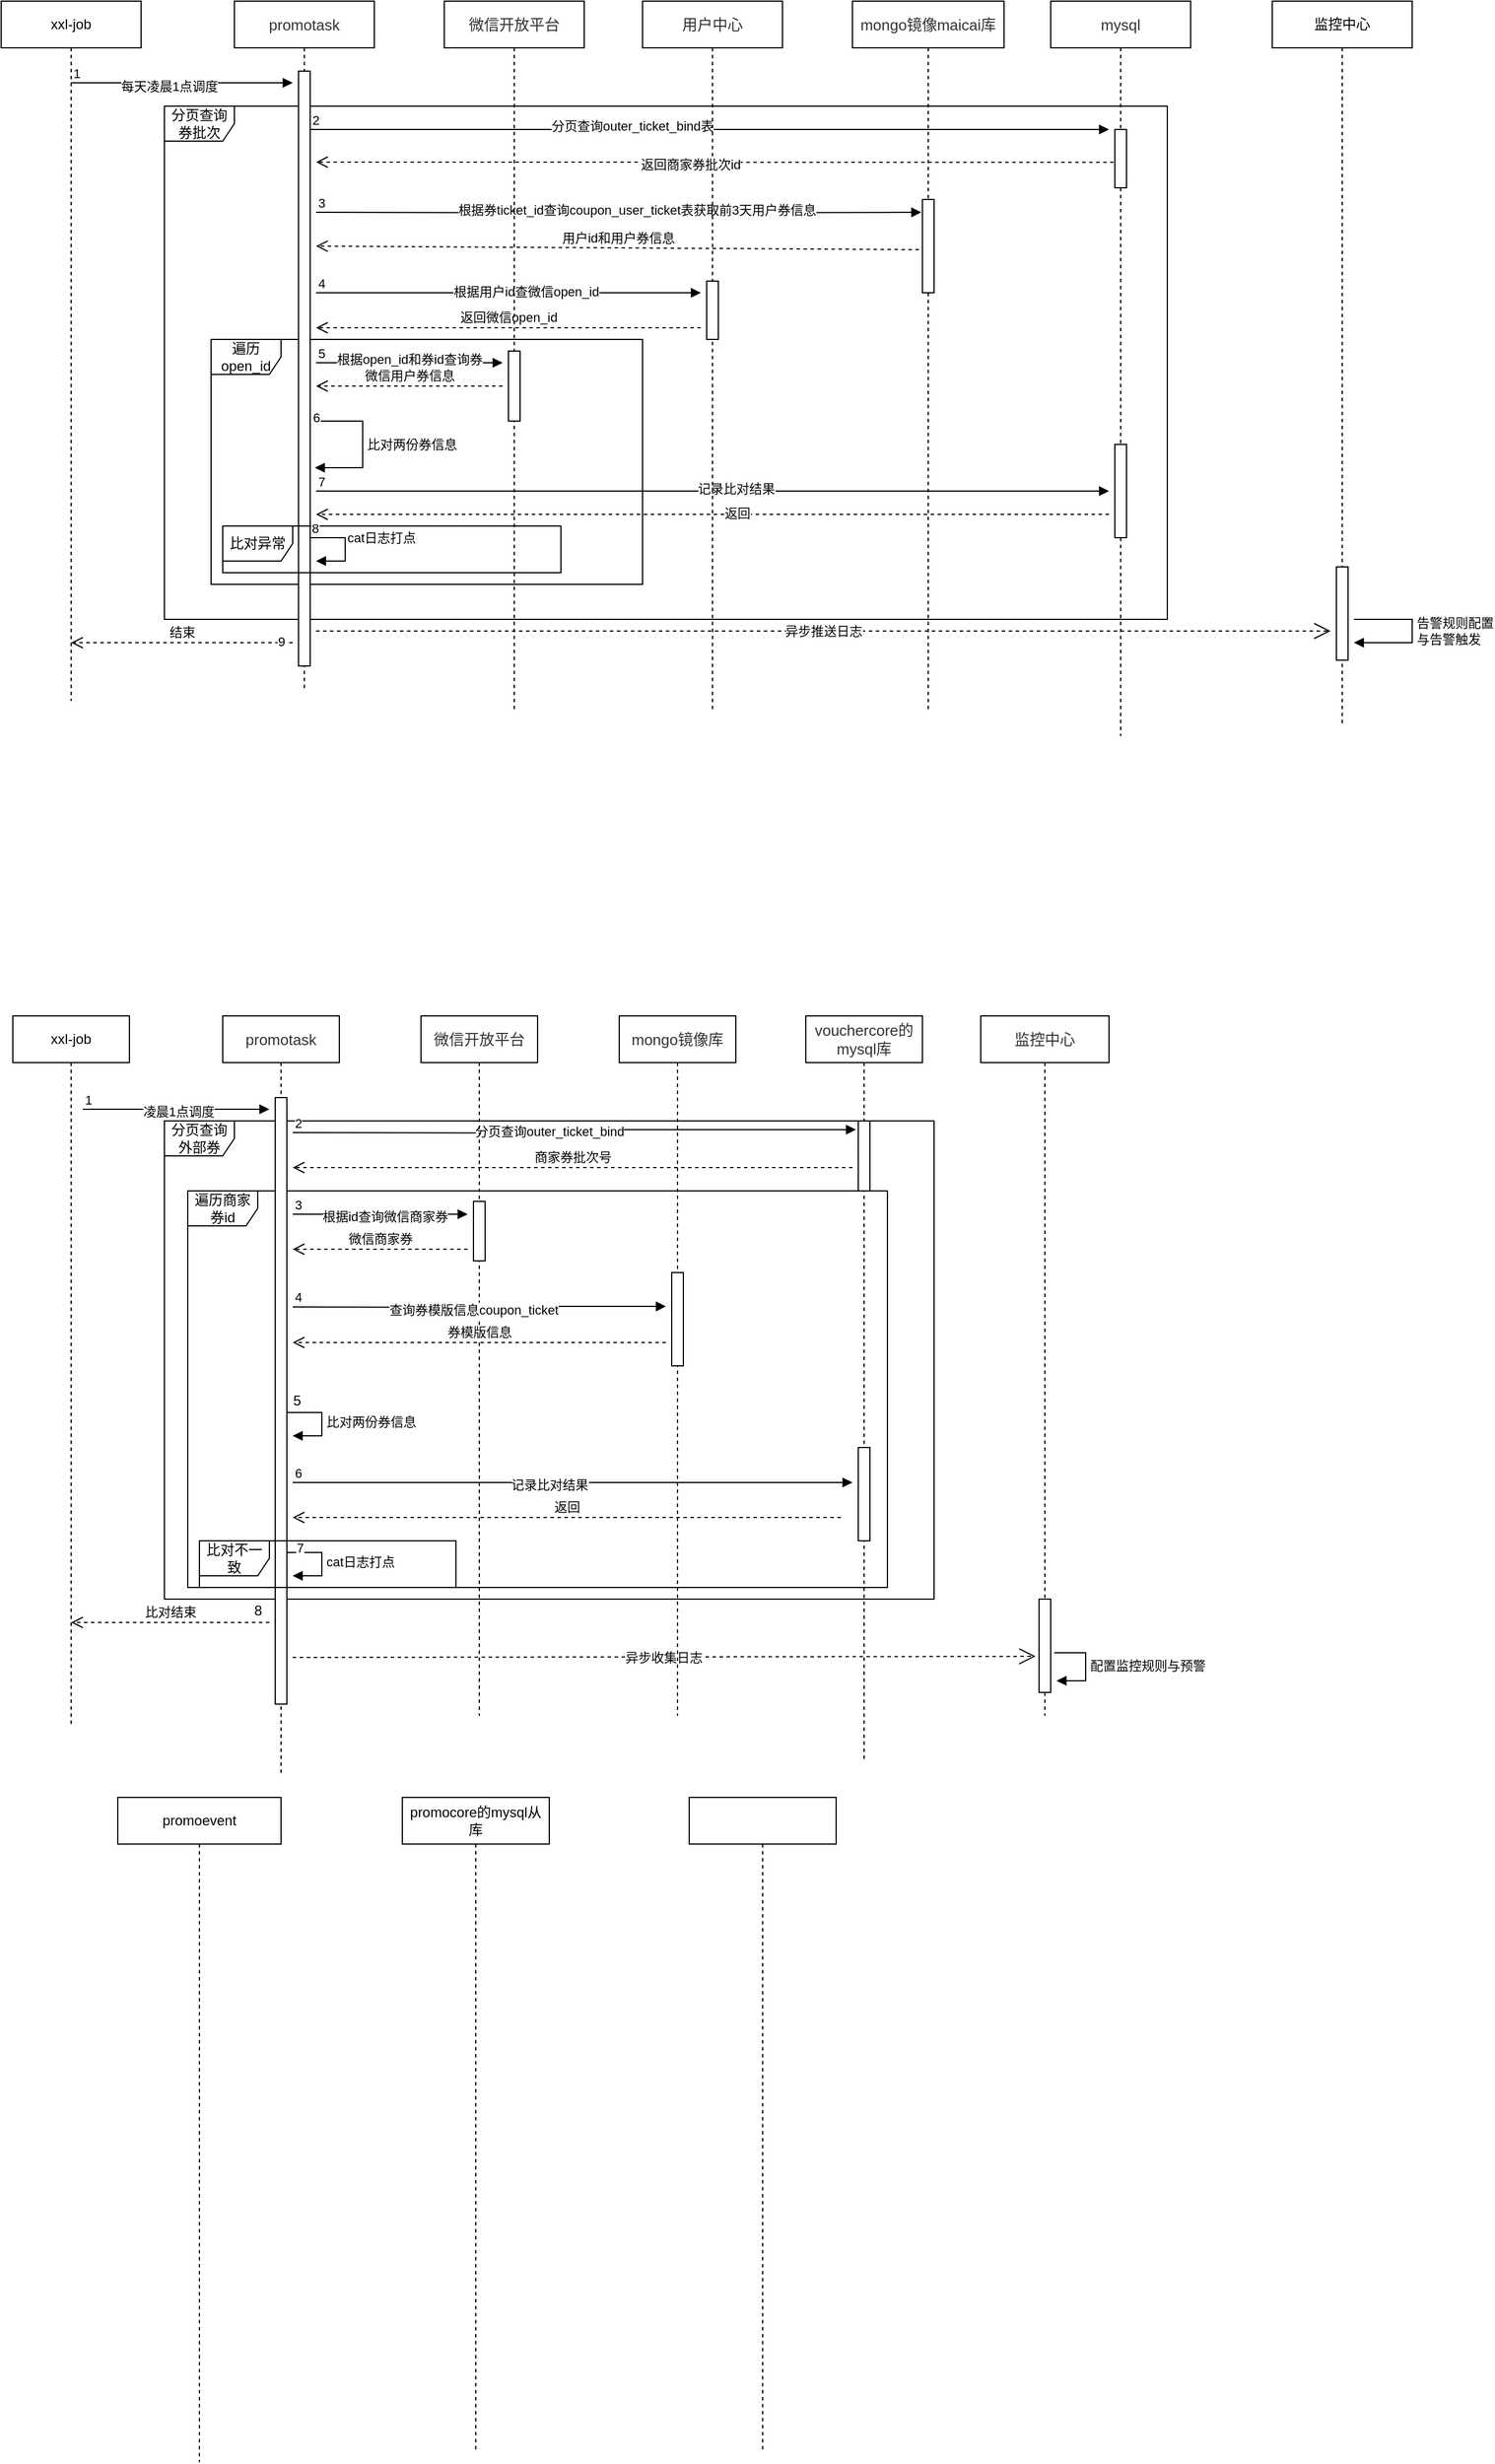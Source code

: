 <mxfile version="14.9.8" type="github">
  <diagram id="Lko1mJjZazZBHu9Fduh9" name="Page-1">
    <mxGraphModel dx="1186" dy="648" grid="1" gridSize="10" guides="1" tooltips="1" connect="1" arrows="1" fold="1" page="1" pageScale="1" pageWidth="827" pageHeight="1169" math="0" shadow="0">
      <root>
        <mxCell id="0" />
        <mxCell id="1" parent="0" />
        <mxCell id="Q3sBBswvDzIRWrq1OGgR-147" value="分页查询外部券" style="shape=umlFrame;whiteSpace=wrap;html=1;" parent="1" vertex="1">
          <mxGeometry x="160" y="1020" width="660" height="410" as="geometry" />
        </mxCell>
        <mxCell id="Q3sBBswvDzIRWrq1OGgR-148" value="遍历商家券id" style="shape=umlFrame;whiteSpace=wrap;html=1;" parent="1" vertex="1">
          <mxGeometry x="180" y="1080" width="600" height="340" as="geometry" />
        </mxCell>
        <mxCell id="Q3sBBswvDzIRWrq1OGgR-82" value="分页查询券批次" style="shape=umlFrame;whiteSpace=wrap;html=1;" parent="1" vertex="1">
          <mxGeometry x="160" y="150" width="860" height="440" as="geometry" />
        </mxCell>
        <mxCell id="Q3sBBswvDzIRWrq1OGgR-76" value="遍历open_id" style="shape=umlFrame;whiteSpace=wrap;html=1;" parent="1" vertex="1">
          <mxGeometry x="200" y="350" width="370" height="210" as="geometry" />
        </mxCell>
        <mxCell id="Q3sBBswvDzIRWrq1OGgR-21" value="xxl-job" style="shape=umlLifeline;perimeter=lifelinePerimeter;whiteSpace=wrap;html=1;container=1;collapsible=0;recursiveResize=0;outlineConnect=0;" parent="1" vertex="1">
          <mxGeometry x="20" y="60" width="120" height="600" as="geometry" />
        </mxCell>
        <mxCell id="Q3sBBswvDzIRWrq1OGgR-22" value="&lt;font color=&quot;#323232&quot;&gt;&lt;span style=&quot;font-size: 13px ; background-color: rgba(255 , 255 , 255 , 0.01)&quot;&gt;promotask&lt;/span&gt;&lt;/font&gt;" style="shape=umlLifeline;perimeter=lifelinePerimeter;whiteSpace=wrap;html=1;container=1;collapsible=0;recursiveResize=0;outlineConnect=0;" parent="1" vertex="1">
          <mxGeometry x="220" y="60" width="120" height="590" as="geometry" />
        </mxCell>
        <mxCell id="Q3sBBswvDzIRWrq1OGgR-30" value="" style="html=1;points=[];perimeter=orthogonalPerimeter;" parent="Q3sBBswvDzIRWrq1OGgR-22" vertex="1">
          <mxGeometry x="55" y="60" width="10" height="510" as="geometry" />
        </mxCell>
        <mxCell id="Q3sBBswvDzIRWrq1OGgR-35" value="" style="endArrow=block;endFill=1;html=1;align=left;verticalAlign=top;" parent="Q3sBBswvDzIRWrq1OGgR-22" edge="1">
          <mxGeometry x="-1" relative="1" as="geometry">
            <mxPoint x="65" y="110" as="sourcePoint" />
            <mxPoint x="750" y="110" as="targetPoint" />
          </mxGeometry>
        </mxCell>
        <mxCell id="Q3sBBswvDzIRWrq1OGgR-36" value="2" style="edgeLabel;resizable=0;html=1;align=left;verticalAlign=bottom;" parent="Q3sBBswvDzIRWrq1OGgR-35" connectable="0" vertex="1">
          <mxGeometry x="-1" relative="1" as="geometry" />
        </mxCell>
        <mxCell id="Q3sBBswvDzIRWrq1OGgR-37" value="&lt;span style=&quot;font-size: 11px&quot;&gt;分页查询outer_ticket_bind表&lt;/span&gt;" style="edgeLabel;html=1;align=center;verticalAlign=middle;resizable=0;points=[];" parent="Q3sBBswvDzIRWrq1OGgR-35" vertex="1" connectable="0">
          <mxGeometry x="-0.194" y="3" relative="1" as="geometry">
            <mxPoint as="offset" />
          </mxGeometry>
        </mxCell>
        <mxCell id="Q3sBBswvDzIRWrq1OGgR-43" value="" style="endArrow=block;endFill=1;html=1;edgeStyle=orthogonalEdgeStyle;align=left;verticalAlign=top;entryX=-0.1;entryY=0.138;entryDx=0;entryDy=0;entryPerimeter=0;" parent="Q3sBBswvDzIRWrq1OGgR-22" target="Q3sBBswvDzIRWrq1OGgR-41" edge="1">
          <mxGeometry x="-1" relative="1" as="geometry">
            <mxPoint x="70" y="181" as="sourcePoint" />
            <mxPoint x="230" y="180" as="targetPoint" />
          </mxGeometry>
        </mxCell>
        <mxCell id="Q3sBBswvDzIRWrq1OGgR-44" value="3" style="edgeLabel;resizable=0;html=1;align=left;verticalAlign=bottom;" parent="Q3sBBswvDzIRWrq1OGgR-43" connectable="0" vertex="1">
          <mxGeometry x="-1" relative="1" as="geometry" />
        </mxCell>
        <mxCell id="Q3sBBswvDzIRWrq1OGgR-45" value="根据券ticket_id查询coupon_user_ticket表获取前3天用户券信息" style="edgeLabel;html=1;align=center;verticalAlign=middle;resizable=0;points=[];" parent="Q3sBBswvDzIRWrq1OGgR-43" vertex="1" connectable="0">
          <mxGeometry x="0.06" y="2" relative="1" as="geometry">
            <mxPoint as="offset" />
          </mxGeometry>
        </mxCell>
        <mxCell id="Q3sBBswvDzIRWrq1OGgR-46" value="用户id和用户券信息" style="html=1;verticalAlign=bottom;endArrow=open;dashed=1;endSize=8;exitX=-0.3;exitY=0.538;exitDx=0;exitDy=0;exitPerimeter=0;" parent="Q3sBBswvDzIRWrq1OGgR-22" source="Q3sBBswvDzIRWrq1OGgR-41" edge="1">
          <mxGeometry relative="1" as="geometry">
            <mxPoint x="580" y="210" as="sourcePoint" />
            <mxPoint x="70" y="210" as="targetPoint" />
          </mxGeometry>
        </mxCell>
        <mxCell id="Q3sBBswvDzIRWrq1OGgR-48" value="" style="endArrow=block;endFill=1;html=1;edgeStyle=orthogonalEdgeStyle;align=left;verticalAlign=top;" parent="Q3sBBswvDzIRWrq1OGgR-22" edge="1">
          <mxGeometry x="-1" relative="1" as="geometry">
            <mxPoint x="70" y="250" as="sourcePoint" />
            <mxPoint x="400" y="250" as="targetPoint" />
          </mxGeometry>
        </mxCell>
        <mxCell id="Q3sBBswvDzIRWrq1OGgR-49" value="4" style="edgeLabel;resizable=0;html=1;align=left;verticalAlign=bottom;" parent="Q3sBBswvDzIRWrq1OGgR-48" connectable="0" vertex="1">
          <mxGeometry x="-1" relative="1" as="geometry" />
        </mxCell>
        <mxCell id="Q3sBBswvDzIRWrq1OGgR-50" value="根据用户id查微信open_id" style="edgeLabel;html=1;align=center;verticalAlign=middle;resizable=0;points=[];" parent="Q3sBBswvDzIRWrq1OGgR-48" vertex="1" connectable="0">
          <mxGeometry x="0.091" y="1" relative="1" as="geometry">
            <mxPoint as="offset" />
          </mxGeometry>
        </mxCell>
        <mxCell id="Q3sBBswvDzIRWrq1OGgR-51" value="返回微信open_id" style="html=1;verticalAlign=bottom;endArrow=open;dashed=1;endSize=8;" parent="Q3sBBswvDzIRWrq1OGgR-22" edge="1">
          <mxGeometry relative="1" as="geometry">
            <mxPoint x="400" y="280" as="sourcePoint" />
            <mxPoint x="70" y="280" as="targetPoint" />
          </mxGeometry>
        </mxCell>
        <mxCell id="Q3sBBswvDzIRWrq1OGgR-54" value="" style="endArrow=block;endFill=1;html=1;edgeStyle=orthogonalEdgeStyle;align=left;verticalAlign=top;" parent="Q3sBBswvDzIRWrq1OGgR-22" edge="1">
          <mxGeometry x="-1" relative="1" as="geometry">
            <mxPoint x="70" y="310" as="sourcePoint" />
            <mxPoint x="230" y="310" as="targetPoint" />
          </mxGeometry>
        </mxCell>
        <mxCell id="Q3sBBswvDzIRWrq1OGgR-55" value="5" style="edgeLabel;resizable=0;html=1;align=left;verticalAlign=bottom;" parent="Q3sBBswvDzIRWrq1OGgR-54" connectable="0" vertex="1">
          <mxGeometry x="-1" relative="1" as="geometry" />
        </mxCell>
        <mxCell id="Q3sBBswvDzIRWrq1OGgR-56" value="根据open_id和券id查询券" style="edgeLabel;html=1;align=center;verticalAlign=middle;resizable=0;points=[];" parent="Q3sBBswvDzIRWrq1OGgR-54" vertex="1" connectable="0">
          <mxGeometry y="3" relative="1" as="geometry">
            <mxPoint as="offset" />
          </mxGeometry>
        </mxCell>
        <mxCell id="Q3sBBswvDzIRWrq1OGgR-57" value="微信用户券信息" style="html=1;verticalAlign=bottom;endArrow=open;dashed=1;endSize=8;" parent="Q3sBBswvDzIRWrq1OGgR-22" edge="1">
          <mxGeometry relative="1" as="geometry">
            <mxPoint x="230" y="330" as="sourcePoint" />
            <mxPoint x="70" y="330" as="targetPoint" />
          </mxGeometry>
        </mxCell>
        <mxCell id="Q3sBBswvDzIRWrq1OGgR-154" value="" style="endArrow=block;endFill=1;html=1;edgeStyle=orthogonalEdgeStyle;align=left;verticalAlign=top;" parent="Q3sBBswvDzIRWrq1OGgR-22" edge="1">
          <mxGeometry x="-1" relative="1" as="geometry">
            <mxPoint x="70" y="420" as="sourcePoint" />
            <mxPoint x="750" y="420" as="targetPoint" />
          </mxGeometry>
        </mxCell>
        <mxCell id="Q3sBBswvDzIRWrq1OGgR-155" value="7" style="edgeLabel;resizable=0;html=1;align=left;verticalAlign=bottom;" parent="Q3sBBswvDzIRWrq1OGgR-154" connectable="0" vertex="1">
          <mxGeometry x="-1" relative="1" as="geometry" />
        </mxCell>
        <mxCell id="Q3sBBswvDzIRWrq1OGgR-156" value="记录比对结果" style="edgeLabel;html=1;align=center;verticalAlign=middle;resizable=0;points=[];" parent="Q3sBBswvDzIRWrq1OGgR-154" vertex="1" connectable="0">
          <mxGeometry x="0.059" y="2" relative="1" as="geometry">
            <mxPoint as="offset" />
          </mxGeometry>
        </mxCell>
        <mxCell id="Q3sBBswvDzIRWrq1OGgR-157" value="" style="html=1;verticalAlign=bottom;endArrow=open;dashed=1;endSize=8;" parent="Q3sBBswvDzIRWrq1OGgR-22" edge="1">
          <mxGeometry x="0.25" y="-10" relative="1" as="geometry">
            <mxPoint x="750" y="440" as="sourcePoint" />
            <mxPoint x="70" y="440" as="targetPoint" />
            <mxPoint as="offset" />
          </mxGeometry>
        </mxCell>
        <mxCell id="Q3sBBswvDzIRWrq1OGgR-158" value="返回" style="edgeLabel;html=1;align=center;verticalAlign=middle;resizable=0;points=[];" parent="Q3sBBswvDzIRWrq1OGgR-157" vertex="1" connectable="0">
          <mxGeometry x="-0.062" y="-1" relative="1" as="geometry">
            <mxPoint as="offset" />
          </mxGeometry>
        </mxCell>
        <mxCell id="Q3sBBswvDzIRWrq1OGgR-23" value="&lt;span style=&quot;color: rgb(50 , 50 , 50) ; font-size: 13px ; background-color: rgba(255 , 255 , 255 , 0.01)&quot;&gt;用户中心&lt;/span&gt;" style="shape=umlLifeline;perimeter=lifelinePerimeter;whiteSpace=wrap;html=1;container=1;collapsible=0;recursiveResize=0;outlineConnect=0;" parent="1" vertex="1">
          <mxGeometry x="570" y="60" width="120" height="610" as="geometry" />
        </mxCell>
        <mxCell id="Q3sBBswvDzIRWrq1OGgR-47" value="" style="html=1;points=[];perimeter=orthogonalPerimeter;" parent="Q3sBBswvDzIRWrq1OGgR-23" vertex="1">
          <mxGeometry x="55" y="240" width="10" height="50" as="geometry" />
        </mxCell>
        <mxCell id="Q3sBBswvDzIRWrq1OGgR-26" value="&lt;span style=&quot;color: rgb(50 , 50 , 50) ; font-size: 13px ; background-color: rgba(255 , 255 , 255 , 0.01)&quot;&gt;微信开放平台&lt;/span&gt;" style="shape=umlLifeline;perimeter=lifelinePerimeter;whiteSpace=wrap;html=1;container=1;collapsible=0;recursiveResize=0;outlineConnect=0;" parent="1" vertex="1">
          <mxGeometry x="400" y="60" width="120" height="610" as="geometry" />
        </mxCell>
        <mxCell id="Q3sBBswvDzIRWrq1OGgR-52" value="" style="html=1;points=[];perimeter=orthogonalPerimeter;" parent="Q3sBBswvDzIRWrq1OGgR-26" vertex="1">
          <mxGeometry x="55" y="300" width="10" height="60" as="geometry" />
        </mxCell>
        <mxCell id="Q3sBBswvDzIRWrq1OGgR-27" value="&lt;span style=&quot;color: rgb(50 , 50 , 50) ; font-size: 13px ; background-color: rgba(255 , 255 , 255 , 0.01)&quot;&gt;mongo镜像maicai库&lt;/span&gt;" style="shape=umlLifeline;perimeter=lifelinePerimeter;whiteSpace=wrap;html=1;container=1;collapsible=0;recursiveResize=0;outlineConnect=0;" parent="1" vertex="1">
          <mxGeometry x="750" y="60" width="130" height="610" as="geometry" />
        </mxCell>
        <mxCell id="Q3sBBswvDzIRWrq1OGgR-41" value="" style="html=1;points=[];perimeter=orthogonalPerimeter;" parent="Q3sBBswvDzIRWrq1OGgR-27" vertex="1">
          <mxGeometry x="60" y="170" width="10" height="80" as="geometry" />
        </mxCell>
        <mxCell id="Q3sBBswvDzIRWrq1OGgR-28" value="&lt;span style=&quot;color: rgb(50 , 50 , 50) ; font-size: 13px ; background-color: rgba(255 , 255 , 255 , 0.01)&quot;&gt;mysql&lt;/span&gt;" style="shape=umlLifeline;perimeter=lifelinePerimeter;whiteSpace=wrap;html=1;container=1;collapsible=0;recursiveResize=0;outlineConnect=0;" parent="1" vertex="1">
          <mxGeometry x="920" y="60" width="120" height="630" as="geometry" />
        </mxCell>
        <mxCell id="Q3sBBswvDzIRWrq1OGgR-31" value="" style="endArrow=block;endFill=1;html=1;align=left;verticalAlign=top;exitX=1.5;exitY=0.238;exitDx=0;exitDy=0;exitPerimeter=0;" parent="1" edge="1">
          <mxGeometry x="-1" relative="1" as="geometry">
            <mxPoint x="80" y="130.0" as="sourcePoint" />
            <mxPoint x="270" y="130" as="targetPoint" />
          </mxGeometry>
        </mxCell>
        <mxCell id="Q3sBBswvDzIRWrq1OGgR-32" value="1" style="edgeLabel;resizable=0;html=1;align=left;verticalAlign=bottom;" parent="Q3sBBswvDzIRWrq1OGgR-31" connectable="0" vertex="1">
          <mxGeometry x="-1" relative="1" as="geometry" />
        </mxCell>
        <mxCell id="Q3sBBswvDzIRWrq1OGgR-33" value="每天凌晨1点调度" style="edgeLabel;html=1;align=center;verticalAlign=middle;resizable=0;points=[];" parent="Q3sBBswvDzIRWrq1OGgR-31" vertex="1" connectable="0">
          <mxGeometry x="-0.122" y="-3" relative="1" as="geometry">
            <mxPoint as="offset" />
          </mxGeometry>
        </mxCell>
        <mxCell id="Q3sBBswvDzIRWrq1OGgR-34" value="" style="html=1;points=[];perimeter=orthogonalPerimeter;" parent="1" vertex="1">
          <mxGeometry x="975" y="170" width="10" height="50" as="geometry" />
        </mxCell>
        <mxCell id="Q3sBBswvDzIRWrq1OGgR-39" value="" style="html=1;verticalAlign=bottom;endArrow=open;dashed=1;endSize=8;exitX=-0.1;exitY=0.563;exitDx=0;exitDy=0;exitPerimeter=0;" parent="1" source="Q3sBBswvDzIRWrq1OGgR-34" edge="1">
          <mxGeometry relative="1" as="geometry">
            <mxPoint x="960" y="210" as="sourcePoint" />
            <mxPoint x="290" y="198" as="targetPoint" />
          </mxGeometry>
        </mxCell>
        <mxCell id="Q3sBBswvDzIRWrq1OGgR-40" value="&lt;span style=&quot;font-size: 11px&quot;&gt;返回商家券批次id&lt;/span&gt;" style="edgeLabel;html=1;align=center;verticalAlign=middle;resizable=0;points=[];" parent="Q3sBBswvDzIRWrq1OGgR-39" vertex="1" connectable="0">
          <mxGeometry x="0.063" y="2" relative="1" as="geometry">
            <mxPoint as="offset" />
          </mxGeometry>
        </mxCell>
        <mxCell id="Q3sBBswvDzIRWrq1OGgR-60" value="比对两份券信息" style="edgeStyle=orthogonalEdgeStyle;html=1;align=left;spacingLeft=2;endArrow=block;rounded=0;" parent="1" edge="1">
          <mxGeometry relative="1" as="geometry">
            <mxPoint x="289" y="420" as="sourcePoint" />
            <Array as="points">
              <mxPoint x="289" y="420" />
              <mxPoint x="330" y="420" />
              <mxPoint x="330" y="460" />
            </Array>
            <mxPoint x="289" y="460" as="targetPoint" />
          </mxGeometry>
        </mxCell>
        <mxCell id="Q3sBBswvDzIRWrq1OGgR-73" value="6" style="edgeLabel;html=1;align=center;verticalAlign=middle;resizable=0;points=[];" parent="Q3sBBswvDzIRWrq1OGgR-60" vertex="1" connectable="0">
          <mxGeometry x="-0.984" y="3" relative="1" as="geometry">
            <mxPoint as="offset" />
          </mxGeometry>
        </mxCell>
        <mxCell id="Q3sBBswvDzIRWrq1OGgR-83" value="结束" style="html=1;verticalAlign=bottom;endArrow=open;dashed=1;endSize=8;" parent="1" target="Q3sBBswvDzIRWrq1OGgR-21" edge="1">
          <mxGeometry relative="1" as="geometry">
            <mxPoint x="270" y="610" as="sourcePoint" />
            <mxPoint x="90" y="570" as="targetPoint" />
          </mxGeometry>
        </mxCell>
        <mxCell id="Q3sBBswvDzIRWrq1OGgR-88" value="9" style="edgeLabel;html=1;align=center;verticalAlign=middle;resizable=0;points=[];" parent="Q3sBBswvDzIRWrq1OGgR-83" vertex="1" connectable="0">
          <mxGeometry x="-0.889" y="-1" relative="1" as="geometry">
            <mxPoint as="offset" />
          </mxGeometry>
        </mxCell>
        <mxCell id="Q3sBBswvDzIRWrq1OGgR-89" value="比对异常" style="shape=umlFrame;whiteSpace=wrap;html=1;" parent="1" vertex="1">
          <mxGeometry x="210" y="510" width="290" height="40" as="geometry" />
        </mxCell>
        <mxCell id="Q3sBBswvDzIRWrq1OGgR-95" value="cat日志打点" style="edgeStyle=orthogonalEdgeStyle;html=1;align=left;spacingLeft=2;endArrow=block;rounded=0;entryX=1;entryY=0;" parent="1" edge="1">
          <mxGeometry relative="1" as="geometry">
            <mxPoint x="285" y="500" as="sourcePoint" />
            <Array as="points">
              <mxPoint x="315" y="520" />
            </Array>
            <mxPoint x="290" y="540" as="targetPoint" />
          </mxGeometry>
        </mxCell>
        <mxCell id="Q3sBBswvDzIRWrq1OGgR-159" value="8" style="edgeLabel;html=1;align=center;verticalAlign=middle;resizable=0;points=[];" parent="Q3sBBswvDzIRWrq1OGgR-95" vertex="1" connectable="0">
          <mxGeometry x="-0.747" y="4" relative="1" as="geometry">
            <mxPoint as="offset" />
          </mxGeometry>
        </mxCell>
        <mxCell id="Q3sBBswvDzIRWrq1OGgR-96" value="监控中心" style="shape=umlLifeline;perimeter=lifelinePerimeter;whiteSpace=wrap;html=1;container=1;collapsible=0;recursiveResize=0;outlineConnect=0;" parent="1" vertex="1">
          <mxGeometry x="1110" y="60" width="120" height="620" as="geometry" />
        </mxCell>
        <mxCell id="Q3sBBswvDzIRWrq1OGgR-98" value="" style="html=1;points=[];perimeter=orthogonalPerimeter;" parent="Q3sBBswvDzIRWrq1OGgR-96" vertex="1">
          <mxGeometry x="55" y="485" width="10" height="80" as="geometry" />
        </mxCell>
        <mxCell id="Q3sBBswvDzIRWrq1OGgR-100" value="告警规则配置&lt;br&gt;与告警触发" style="edgeStyle=orthogonalEdgeStyle;html=1;align=left;spacingLeft=2;endArrow=block;rounded=0;" parent="Q3sBBswvDzIRWrq1OGgR-96" edge="1">
          <mxGeometry relative="1" as="geometry">
            <mxPoint x="70" y="530" as="sourcePoint" />
            <Array as="points">
              <mxPoint x="120" y="530" />
              <mxPoint x="120" y="550" />
            </Array>
            <mxPoint x="70" y="550" as="targetPoint" />
          </mxGeometry>
        </mxCell>
        <mxCell id="Q3sBBswvDzIRWrq1OGgR-101" value="xxl-job" style="shape=umlLifeline;perimeter=lifelinePerimeter;whiteSpace=wrap;html=1;container=1;collapsible=0;recursiveResize=0;outlineConnect=0;" parent="1" vertex="1">
          <mxGeometry x="30" y="930" width="100" height="610" as="geometry" />
        </mxCell>
        <mxCell id="Q3sBBswvDzIRWrq1OGgR-112" value="" style="endArrow=block;endFill=1;html=1;edgeStyle=orthogonalEdgeStyle;align=left;verticalAlign=top;" parent="Q3sBBswvDzIRWrq1OGgR-101" edge="1">
          <mxGeometry x="-1" relative="1" as="geometry">
            <mxPoint x="60" y="80" as="sourcePoint" />
            <mxPoint x="220" y="80" as="targetPoint" />
          </mxGeometry>
        </mxCell>
        <mxCell id="Q3sBBswvDzIRWrq1OGgR-113" value="1" style="edgeLabel;resizable=0;html=1;align=left;verticalAlign=bottom;" parent="Q3sBBswvDzIRWrq1OGgR-112" connectable="0" vertex="1">
          <mxGeometry x="-1" relative="1" as="geometry" />
        </mxCell>
        <mxCell id="Q3sBBswvDzIRWrq1OGgR-114" value="凌晨1点调度" style="edgeLabel;html=1;align=center;verticalAlign=middle;resizable=0;points=[];" parent="Q3sBBswvDzIRWrq1OGgR-112" vertex="1" connectable="0">
          <mxGeometry x="0.025" y="-2" relative="1" as="geometry">
            <mxPoint as="offset" />
          </mxGeometry>
        </mxCell>
        <mxCell id="Q3sBBswvDzIRWrq1OGgR-102" value="&lt;span style=&quot;color: rgb(50 , 50 , 50) ; font-size: 13px ; background-color: rgba(255 , 255 , 255 , 0.01)&quot;&gt;promotask&lt;/span&gt;" style="shape=umlLifeline;perimeter=lifelinePerimeter;whiteSpace=wrap;html=1;container=1;collapsible=0;recursiveResize=0;outlineConnect=0;" parent="1" vertex="1">
          <mxGeometry x="210" y="930" width="100" height="650" as="geometry" />
        </mxCell>
        <mxCell id="Q3sBBswvDzIRWrq1OGgR-115" value="" style="html=1;points=[];perimeter=orthogonalPerimeter;" parent="Q3sBBswvDzIRWrq1OGgR-102" vertex="1">
          <mxGeometry x="45" y="70" width="10" height="520" as="geometry" />
        </mxCell>
        <mxCell id="Q3sBBswvDzIRWrq1OGgR-117" value="" style="endArrow=block;endFill=1;html=1;edgeStyle=orthogonalEdgeStyle;align=left;verticalAlign=top;entryX=-0.2;entryY=0.125;entryDx=0;entryDy=0;entryPerimeter=0;" parent="Q3sBBswvDzIRWrq1OGgR-102" target="Q3sBBswvDzIRWrq1OGgR-116" edge="1">
          <mxGeometry x="-1" relative="1" as="geometry">
            <mxPoint x="60" y="100" as="sourcePoint" />
            <mxPoint x="220" y="100" as="targetPoint" />
          </mxGeometry>
        </mxCell>
        <mxCell id="Q3sBBswvDzIRWrq1OGgR-118" value="2" style="edgeLabel;resizable=0;html=1;align=left;verticalAlign=bottom;" parent="Q3sBBswvDzIRWrq1OGgR-117" connectable="0" vertex="1">
          <mxGeometry x="-1" relative="1" as="geometry" />
        </mxCell>
        <mxCell id="Q3sBBswvDzIRWrq1OGgR-120" value="分页查询outer_ticket_bind" style="edgeLabel;html=1;align=center;verticalAlign=middle;resizable=0;points=[];" parent="Q3sBBswvDzIRWrq1OGgR-117" vertex="1" connectable="0">
          <mxGeometry x="-0.096" y="2" relative="1" as="geometry">
            <mxPoint as="offset" />
          </mxGeometry>
        </mxCell>
        <mxCell id="Q3sBBswvDzIRWrq1OGgR-134" value="比对两份券信息" style="edgeStyle=orthogonalEdgeStyle;html=1;align=left;spacingLeft=2;endArrow=block;rounded=0;entryX=1;entryY=0;" parent="Q3sBBswvDzIRWrq1OGgR-102" edge="1">
          <mxGeometry relative="1" as="geometry">
            <mxPoint x="55" y="340" as="sourcePoint" />
            <Array as="points">
              <mxPoint x="85" y="340" />
            </Array>
            <mxPoint x="60" y="360" as="targetPoint" />
          </mxGeometry>
        </mxCell>
        <mxCell id="Q3sBBswvDzIRWrq1OGgR-136" value="" style="endArrow=block;endFill=1;html=1;edgeStyle=orthogonalEdgeStyle;align=left;verticalAlign=top;" parent="Q3sBBswvDzIRWrq1OGgR-102" edge="1">
          <mxGeometry x="-1" relative="1" as="geometry">
            <mxPoint x="60" y="400" as="sourcePoint" />
            <mxPoint x="540" y="400" as="targetPoint" />
          </mxGeometry>
        </mxCell>
        <mxCell id="Q3sBBswvDzIRWrq1OGgR-137" value="6" style="edgeLabel;resizable=0;html=1;align=left;verticalAlign=bottom;" parent="Q3sBBswvDzIRWrq1OGgR-136" connectable="0" vertex="1">
          <mxGeometry x="-1" relative="1" as="geometry" />
        </mxCell>
        <mxCell id="Q3sBBswvDzIRWrq1OGgR-138" value="记录比对结果" style="edgeLabel;html=1;align=center;verticalAlign=middle;resizable=0;points=[];" parent="Q3sBBswvDzIRWrq1OGgR-136" vertex="1" connectable="0">
          <mxGeometry x="-0.083" y="-2" relative="1" as="geometry">
            <mxPoint as="offset" />
          </mxGeometry>
        </mxCell>
        <mxCell id="Q3sBBswvDzIRWrq1OGgR-139" value="返回" style="html=1;verticalAlign=bottom;endArrow=open;dashed=1;endSize=8;" parent="Q3sBBswvDzIRWrq1OGgR-102" edge="1">
          <mxGeometry relative="1" as="geometry">
            <mxPoint x="530" y="430" as="sourcePoint" />
            <mxPoint x="60" y="430" as="targetPoint" />
          </mxGeometry>
        </mxCell>
        <mxCell id="Q3sBBswvDzIRWrq1OGgR-141" value="cat日志打点" style="edgeStyle=orthogonalEdgeStyle;html=1;align=left;spacingLeft=2;endArrow=block;rounded=0;entryX=1;entryY=0;" parent="Q3sBBswvDzIRWrq1OGgR-102" edge="1">
          <mxGeometry relative="1" as="geometry">
            <mxPoint x="55" y="460" as="sourcePoint" />
            <Array as="points">
              <mxPoint x="85" y="460" />
            </Array>
            <mxPoint x="60" y="480" as="targetPoint" />
          </mxGeometry>
        </mxCell>
        <mxCell id="Q3sBBswvDzIRWrq1OGgR-151" value="7" style="edgeLabel;html=1;align=center;verticalAlign=middle;resizable=0;points=[];" parent="Q3sBBswvDzIRWrq1OGgR-141" vertex="1" connectable="0">
          <mxGeometry x="-0.707" y="4" relative="1" as="geometry">
            <mxPoint as="offset" />
          </mxGeometry>
        </mxCell>
        <mxCell id="Q3sBBswvDzIRWrq1OGgR-162" value="异步收集日志" style="endArrow=open;endSize=12;dashed=1;html=1;entryX=-0.3;entryY=0.613;entryDx=0;entryDy=0;entryPerimeter=0;" parent="Q3sBBswvDzIRWrq1OGgR-102" target="Q3sBBswvDzIRWrq1OGgR-142" edge="1">
          <mxGeometry width="160" relative="1" as="geometry">
            <mxPoint x="60" y="550" as="sourcePoint" />
            <mxPoint x="690" y="550" as="targetPoint" />
          </mxGeometry>
        </mxCell>
        <mxCell id="Q3sBBswvDzIRWrq1OGgR-105" value="&lt;font color=&quot;#323232&quot;&gt;&lt;span style=&quot;font-size: 13px ; background-color: rgba(255 , 255 , 255 , 0.01)&quot;&gt;微信开放平台&lt;/span&gt;&lt;/font&gt;" style="shape=umlLifeline;perimeter=lifelinePerimeter;whiteSpace=wrap;html=1;container=1;collapsible=0;recursiveResize=0;outlineConnect=0;" parent="1" vertex="1">
          <mxGeometry x="380" y="930" width="100" height="600" as="geometry" />
        </mxCell>
        <mxCell id="Q3sBBswvDzIRWrq1OGgR-122" value="" style="html=1;points=[];perimeter=orthogonalPerimeter;" parent="Q3sBBswvDzIRWrq1OGgR-105" vertex="1">
          <mxGeometry x="45" y="159" width="10" height="51" as="geometry" />
        </mxCell>
        <mxCell id="Q3sBBswvDzIRWrq1OGgR-108" value="&lt;font color=&quot;#323232&quot;&gt;&lt;span style=&quot;font-size: 13px ; background-color: rgba(255 , 255 , 255 , 0.01)&quot;&gt;mongo镜像库&lt;/span&gt;&lt;/font&gt;" style="shape=umlLifeline;perimeter=lifelinePerimeter;whiteSpace=wrap;html=1;container=1;collapsible=0;recursiveResize=0;outlineConnect=0;" parent="1" vertex="1">
          <mxGeometry x="550" y="930" width="100" height="600" as="geometry" />
        </mxCell>
        <mxCell id="Q3sBBswvDzIRWrq1OGgR-128" value="" style="html=1;points=[];perimeter=orthogonalPerimeter;" parent="Q3sBBswvDzIRWrq1OGgR-108" vertex="1">
          <mxGeometry x="45" y="220" width="10" height="80" as="geometry" />
        </mxCell>
        <mxCell id="Q3sBBswvDzIRWrq1OGgR-109" value="&lt;font color=&quot;#323232&quot;&gt;&lt;span style=&quot;font-size: 13px ; background-color: rgba(255 , 255 , 255 , 0.01)&quot;&gt;vouchercore的mysql库&lt;/span&gt;&lt;/font&gt;" style="shape=umlLifeline;perimeter=lifelinePerimeter;whiteSpace=wrap;html=1;container=1;collapsible=0;recursiveResize=0;outlineConnect=0;" parent="1" vertex="1">
          <mxGeometry x="710" y="930" width="100" height="640" as="geometry" />
        </mxCell>
        <mxCell id="Q3sBBswvDzIRWrq1OGgR-135" value="" style="html=1;points=[];perimeter=orthogonalPerimeter;" parent="Q3sBBswvDzIRWrq1OGgR-109" vertex="1">
          <mxGeometry x="45" y="370" width="10" height="80" as="geometry" />
        </mxCell>
        <mxCell id="Q3sBBswvDzIRWrq1OGgR-110" value="&lt;font color=&quot;#323232&quot;&gt;&lt;span style=&quot;font-size: 13px ; background-color: rgba(255 , 255 , 255 , 0.01)&quot;&gt;监控中心&lt;/span&gt;&lt;/font&gt;" style="shape=umlLifeline;perimeter=lifelinePerimeter;whiteSpace=wrap;html=1;container=1;collapsible=0;recursiveResize=0;outlineConnect=0;" parent="1" vertex="1">
          <mxGeometry x="860" y="930" width="110" height="600" as="geometry" />
        </mxCell>
        <mxCell id="Q3sBBswvDzIRWrq1OGgR-142" value="" style="html=1;points=[];perimeter=orthogonalPerimeter;" parent="Q3sBBswvDzIRWrq1OGgR-110" vertex="1">
          <mxGeometry x="50" y="500" width="10" height="80" as="geometry" />
        </mxCell>
        <mxCell id="Q3sBBswvDzIRWrq1OGgR-145" value="配置监控规则与预警" style="edgeStyle=orthogonalEdgeStyle;html=1;align=left;spacingLeft=2;endArrow=block;rounded=0;exitX=1.3;exitY=0.575;exitDx=0;exitDy=0;exitPerimeter=0;" parent="Q3sBBswvDzIRWrq1OGgR-110" source="Q3sBBswvDzIRWrq1OGgR-142" edge="1">
          <mxGeometry relative="1" as="geometry">
            <mxPoint x="60" y="530" as="sourcePoint" />
            <Array as="points">
              <mxPoint x="90" y="546" />
              <mxPoint x="90" y="570" />
            </Array>
            <mxPoint x="65" y="570" as="targetPoint" />
          </mxGeometry>
        </mxCell>
        <mxCell id="Q3sBBswvDzIRWrq1OGgR-116" value="" style="html=1;points=[];perimeter=orthogonalPerimeter;" parent="1" vertex="1">
          <mxGeometry x="755" y="1020" width="10" height="60" as="geometry" />
        </mxCell>
        <mxCell id="Q3sBBswvDzIRWrq1OGgR-121" value="商家券批次号" style="html=1;verticalAlign=bottom;endArrow=open;dashed=1;endSize=8;" parent="1" edge="1">
          <mxGeometry relative="1" as="geometry">
            <mxPoint x="750" y="1060" as="sourcePoint" />
            <mxPoint x="270" y="1060" as="targetPoint" />
            <Array as="points" />
          </mxGeometry>
        </mxCell>
        <mxCell id="Q3sBBswvDzIRWrq1OGgR-123" value="" style="endArrow=block;endFill=1;html=1;edgeStyle=orthogonalEdgeStyle;align=left;verticalAlign=top;" parent="1" edge="1">
          <mxGeometry x="-1" relative="1" as="geometry">
            <mxPoint x="270" y="1100" as="sourcePoint" />
            <mxPoint x="420" y="1100" as="targetPoint" />
            <Array as="points">
              <mxPoint x="380" y="1100" />
              <mxPoint x="380" y="1100" />
            </Array>
          </mxGeometry>
        </mxCell>
        <mxCell id="Q3sBBswvDzIRWrq1OGgR-124" value="3" style="edgeLabel;resizable=0;html=1;align=left;verticalAlign=bottom;" parent="Q3sBBswvDzIRWrq1OGgR-123" connectable="0" vertex="1">
          <mxGeometry x="-1" relative="1" as="geometry" />
        </mxCell>
        <mxCell id="Q3sBBswvDzIRWrq1OGgR-125" value="根据id查询微信商家券" style="edgeLabel;html=1;align=center;verticalAlign=middle;resizable=0;points=[];" parent="Q3sBBswvDzIRWrq1OGgR-123" vertex="1" connectable="0">
          <mxGeometry x="0.067" y="-2" relative="1" as="geometry">
            <mxPoint x="-1" as="offset" />
          </mxGeometry>
        </mxCell>
        <mxCell id="Q3sBBswvDzIRWrq1OGgR-127" value="微信商家券" style="html=1;verticalAlign=bottom;endArrow=open;dashed=1;endSize=8;" parent="1" edge="1">
          <mxGeometry relative="1" as="geometry">
            <mxPoint x="420" y="1130" as="sourcePoint" />
            <mxPoint x="270" y="1130" as="targetPoint" />
          </mxGeometry>
        </mxCell>
        <mxCell id="Q3sBBswvDzIRWrq1OGgR-129" value="" style="endArrow=block;endFill=1;html=1;edgeStyle=orthogonalEdgeStyle;align=left;verticalAlign=top;entryX=-0.5;entryY=0.363;entryDx=0;entryDy=0;entryPerimeter=0;" parent="1" target="Q3sBBswvDzIRWrq1OGgR-128" edge="1">
          <mxGeometry x="-1" relative="1" as="geometry">
            <mxPoint x="270" y="1179.5" as="sourcePoint" />
            <mxPoint x="430" y="1179.5" as="targetPoint" />
          </mxGeometry>
        </mxCell>
        <mxCell id="Q3sBBswvDzIRWrq1OGgR-130" value="4" style="edgeLabel;resizable=0;html=1;align=left;verticalAlign=bottom;" parent="Q3sBBswvDzIRWrq1OGgR-129" connectable="0" vertex="1">
          <mxGeometry x="-1" relative="1" as="geometry" />
        </mxCell>
        <mxCell id="Q3sBBswvDzIRWrq1OGgR-131" value="查询券模版信息coupon_ticket" style="edgeLabel;html=1;align=center;verticalAlign=middle;resizable=0;points=[];" parent="Q3sBBswvDzIRWrq1OGgR-129" vertex="1" connectable="0">
          <mxGeometry x="-0.033" y="-1" relative="1" as="geometry">
            <mxPoint y="1" as="offset" />
          </mxGeometry>
        </mxCell>
        <mxCell id="Q3sBBswvDzIRWrq1OGgR-132" value="券模版信息" style="html=1;verticalAlign=bottom;endArrow=open;dashed=1;endSize=8;" parent="1" edge="1">
          <mxGeometry relative="1" as="geometry">
            <mxPoint x="590" y="1210" as="sourcePoint" />
            <mxPoint x="270" y="1210" as="targetPoint" />
          </mxGeometry>
        </mxCell>
        <mxCell id="Q3sBBswvDzIRWrq1OGgR-146" value="&amp;nbsp; 5" style="text;html=1;align=center;verticalAlign=middle;resizable=0;points=[];autosize=1;strokeColor=none;" parent="1" vertex="1">
          <mxGeometry x="255" y="1250" width="30" height="20" as="geometry" />
        </mxCell>
        <mxCell id="Q3sBBswvDzIRWrq1OGgR-150" value="比对结束" style="html=1;verticalAlign=bottom;endArrow=open;dashed=1;endSize=8;" parent="1" edge="1">
          <mxGeometry relative="1" as="geometry">
            <mxPoint x="250" y="1450" as="sourcePoint" />
            <mxPoint x="80" y="1450" as="targetPoint" />
          </mxGeometry>
        </mxCell>
        <mxCell id="Q3sBBswvDzIRWrq1OGgR-153" value="" style="html=1;points=[];perimeter=orthogonalPerimeter;" parent="1" vertex="1">
          <mxGeometry x="975" y="440" width="10" height="80" as="geometry" />
        </mxCell>
        <mxCell id="Q3sBBswvDzIRWrq1OGgR-161" value="8" style="text;html=1;align=center;verticalAlign=middle;resizable=0;points=[];autosize=1;strokeColor=none;" parent="1" vertex="1">
          <mxGeometry x="230" y="1430" width="20" height="20" as="geometry" />
        </mxCell>
        <mxCell id="Q3sBBswvDzIRWrq1OGgR-97" value="异步推送日志" style="endArrow=open;endSize=12;dashed=1;html=1;" parent="1" edge="1">
          <mxGeometry width="160" relative="1" as="geometry">
            <mxPoint x="290" y="600" as="sourcePoint" />
            <mxPoint x="1160" y="600" as="targetPoint" />
          </mxGeometry>
        </mxCell>
        <mxCell id="Q3sBBswvDzIRWrq1OGgR-164" value="比对不一致" style="shape=umlFrame;whiteSpace=wrap;html=1;strokeColor=#000000;fillColor=#FFFFFF;" parent="1" vertex="1">
          <mxGeometry x="190" y="1380" width="220" height="40" as="geometry" />
        </mxCell>
        <mxCell id="-2UiLBpFi5a7ax2FoRXW-1" value="promoevent" style="shape=umlLifeline;perimeter=lifelinePerimeter;whiteSpace=wrap;html=1;container=1;collapsible=0;recursiveResize=0;outlineConnect=0;" vertex="1" parent="1">
          <mxGeometry x="120" y="1600" width="140" height="570" as="geometry" />
        </mxCell>
        <mxCell id="-2UiLBpFi5a7ax2FoRXW-2" value="promocore的mysql从库" style="shape=umlLifeline;perimeter=lifelinePerimeter;whiteSpace=wrap;html=1;container=1;collapsible=0;recursiveResize=0;outlineConnect=0;" vertex="1" parent="1">
          <mxGeometry x="364" y="1600" width="126" height="560" as="geometry" />
        </mxCell>
        <mxCell id="-2UiLBpFi5a7ax2FoRXW-3" value="" style="shape=umlLifeline;perimeter=lifelinePerimeter;whiteSpace=wrap;html=1;container=1;collapsible=0;recursiveResize=0;outlineConnect=0;" vertex="1" parent="1">
          <mxGeometry x="610" y="1600" width="126" height="560" as="geometry" />
        </mxCell>
      </root>
    </mxGraphModel>
  </diagram>
</mxfile>
